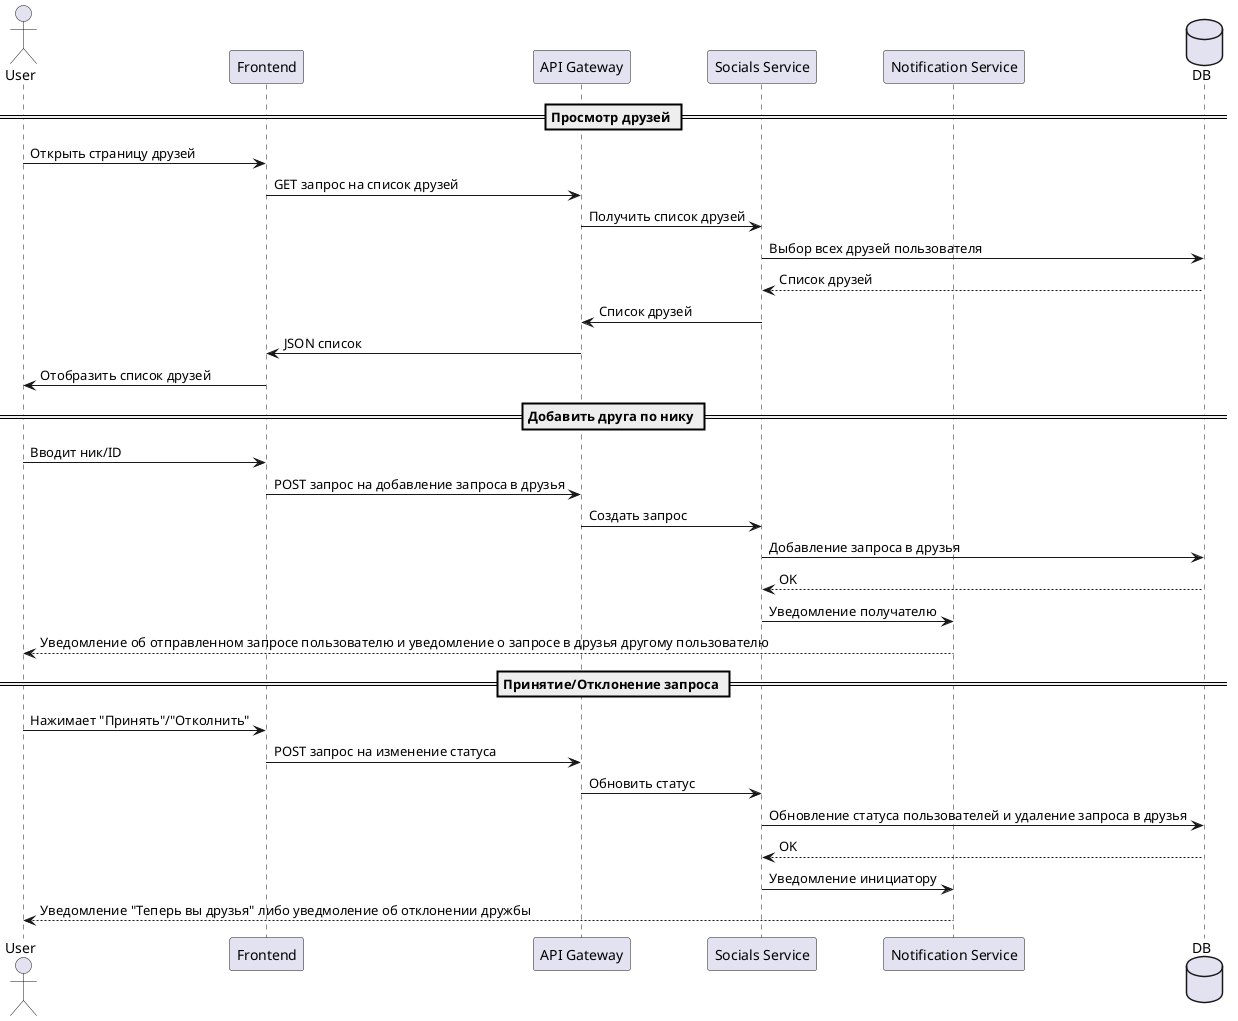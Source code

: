 @startuml
actor User
participant Frontend as FE
participant "API Gateway" as API
participant "Socials Service" as Socials
participant "Notification Service" as Notify
database DB

== Просмотр друзей ==
User -> FE : Открыть страницу друзей
FE -> API : GET запрос на список друзей
API -> Socials : Получить список друзей
Socials -> DB : Выбор всех друзей пользователя
DB --> Socials : Список друзей
Socials -> API : Список друзей
API -> FE : JSON список
FE -> User : Отобразить список друзей

== Добавить друга по нику ==
User -> FE : Вводит ник/ID
FE -> API : POST запрос на добавление запроса в друзья
API -> Socials : Создать запрос
Socials -> DB : Добавление запроса в друзья
DB --> Socials : OK
Socials -> Notify : Уведомление получателю
Notify --> User : Уведомление об отправленном запросе пользователю и уведомление о запросе в друзья другому пользователю

== Принятие/Отклонение запроса ==
User -> FE : Нажимает "Принять"/"Отколнить"
FE -> API : POST запрос на изменение статуса
API -> Socials : Обновить статус
Socials -> DB : Обновление статуса пользователей и удаление запроса в друзья
DB --> Socials : OK
Socials -> Notify : Уведомление инициатору
Notify --> User : Уведомление "Теперь вы друзья" либо уведмоление об отклонении дружбы
@enduml
